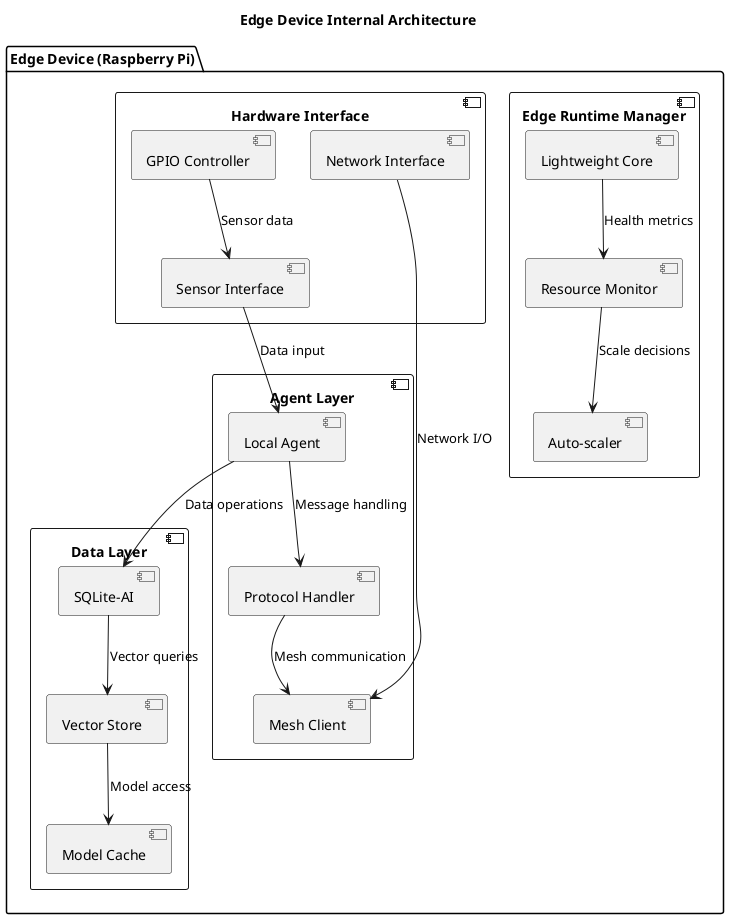 @startuml
title Edge Device Internal Architecture

package "Edge Device (Raspberry Pi)" {
    component "Edge Runtime Manager" as Runtime {
        component "Lightweight Core" as Core
        component "Resource Monitor" as Monitor
        component "Auto-scaler" as Scaler
    }
    
    component "Agent Layer" as Agents {
        component "Local Agent" as LocalAgent
        component "Mesh Client" as MeshClient
        component "Protocol Handler" as Protocol
    }
    
    component "Data Layer" as Data {
        component "SQLite-AI" as DB
        component "Vector Store" as Vector
        component "Model Cache" as Cache
    }
    
    component "Hardware Interface" as Hardware {
        component "GPIO Controller" as GPIO
        component "Sensor Interface" as Sensors
        component "Network Interface" as Network
    }
}

Core --> Monitor : Health metrics
Monitor --> Scaler : Scale decisions
LocalAgent --> Protocol : Message handling
Protocol --> MeshClient : Mesh communication
LocalAgent --> DB : Data operations
DB --> Vector : Vector queries
Vector --> Cache : Model access
GPIO --> Sensors : Sensor data
Sensors --> LocalAgent : Data input
Network --> MeshClient : Network I/O

@enduml